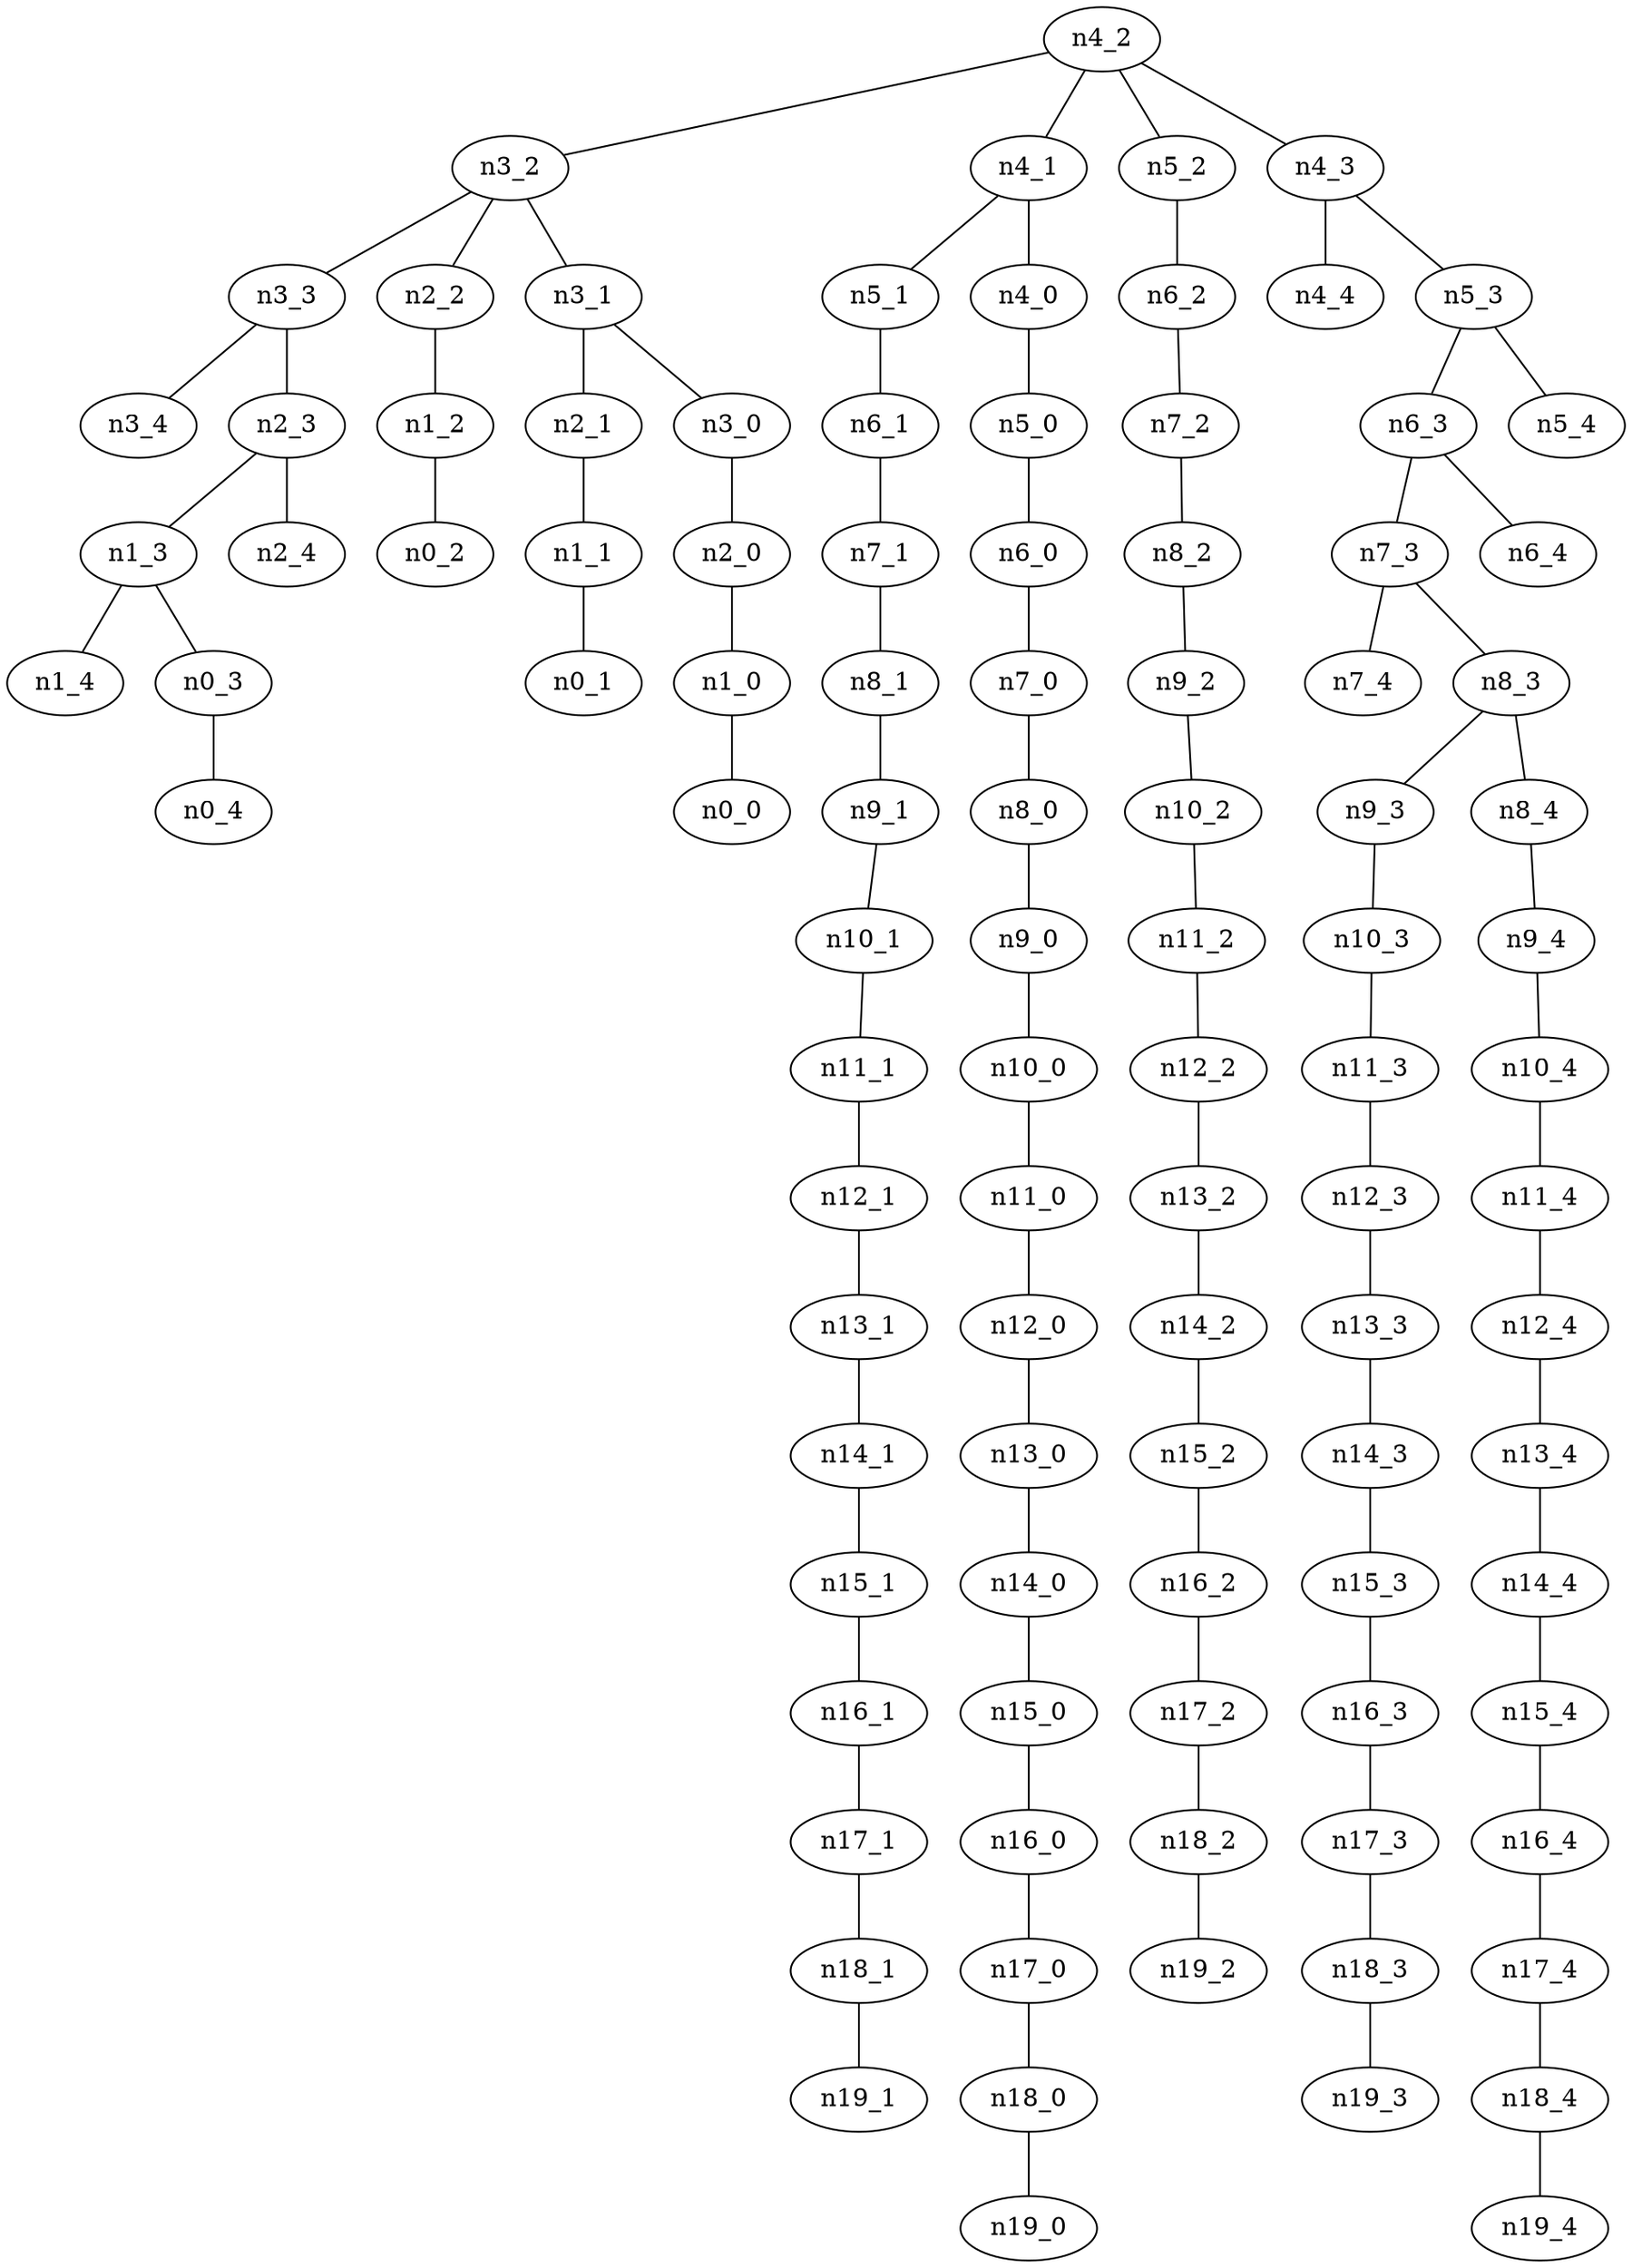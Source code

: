 graph G {
"n16_2";
"n1_0";
"n13_0";
"n18_4";
"n12_4";
"n7_3";
"n16_3";
"n4_2";
"n9_1";
"n15_3";
"n12_1";
"n10_0";
"n9_3";
"n16_4";
"n3_2";
"n11_4";
"n3_4";
"n2_1";
"n0_0";
"n7_2";
"n14_4";
"n11_0";
"n6_3";
"n12_2";
"n5_4";
"n0_2";
"n12_3";
"n12_0";
"n3_0";
"n16_0";
"n2_0";
"n19_3";
"n15_1";
"n4_1";
"n1_3";
"n19_0";
"n13_1";
"n5_2";
"n18_0";
"n17_0";
"n15_0";
"n0_4";
"n15_2";
"n5_1";
"n2_3";
"n16_1";
"n6_1";
"n13_3";
"n1_2";
"n14_3";
"n7_0";
"n10_4";
"n7_4";
"n13_2";
"n3_3";
"n8_2";
"n17_2";
"n1_4";
"n10_3";
"n10_1";
"n17_1";
"n10_2";
"n8_1";
"n18_2";
"n4_0";
"n14_2";
"n7_1";
"n6_2";
"n13_4";
"n0_1";
"n11_1";
"n18_1";
"n9_0";
"n4_3";
"n4_4";
"n11_3";
"n2_2";
"n8_4";
"n19_4";
"n14_0";
"n11_2";
"n14_1";
"n6_0";
"n19_1";
"n9_2";
"n15_4";
"n5_0";
"n8_0";
"n17_4";
"n2_4";
"n0_3";
"n1_1";
"n6_4";
"n9_4";
"n3_1";
"n8_3";
"n5_3";
"n19_2";
"n18_3";
"n17_3";
    "n5_0" -- "n6_0";
    "n5_2" -- "n6_2";
    "n9_2" -- "n10_2";
    "n9_0" -- "n10_0";
    "n11_1" -- "n12_1";
    "n5_3" -- "n6_3";
    "n14_1" -- "n15_1";
    "n11_4" -- "n12_4";
    "n6_2" -- "n7_2";
    "n11_3" -- "n12_3";
    "n7_0" -- "n8_0";
    "n2_1" -- "n1_1";
    "n13_4" -- "n14_4";
    "n3_2" -- "n3_3";
    "n13_0" -- "n14_0";
    "n3_1" -- "n3_0";
    "n4_1" -- "n4_0";
    "n13_1" -- "n14_1";
    "n12_2" -- "n13_2";
    "n4_2" -- "n3_2";
    "n9_3" -- "n10_3";
    "n10_2" -- "n11_2";
    "n2_0" -- "n1_0";
    "n15_1" -- "n16_1";
    "n14_0" -- "n15_0";
    "n6_3" -- "n7_3";
    "n17_0" -- "n18_0";
    "n12_0" -- "n13_0";
    "n18_4" -- "n19_4";
    "n0_3" -- "n0_4";
    "n16_1" -- "n17_1";
    "n17_3" -- "n18_3";
    "n15_0" -- "n16_0";
    "n8_1" -- "n9_1";
    "n6_3" -- "n6_4";
    "n15_4" -- "n16_4";
    "n15_2" -- "n16_2";
    "n4_3" -- "n5_3";
    "n1_2" -- "n0_2";
    "n16_3" -- "n17_3";
    "n18_0" -- "n19_0";
    "n3_0" -- "n2_0";
    "n3_3" -- "n2_3";
    "n14_3" -- "n15_3";
    "n1_1" -- "n0_1";
    "n1_0" -- "n0_0";
    "n13_2" -- "n14_2";
    "n17_4" -- "n18_4";
    "n6_1" -- "n7_1";
    "n5_1" -- "n6_1";
    "n7_3" -- "n8_3";
    "n9_1" -- "n10_1";
    "n10_1" -- "n11_1";
    "n16_4" -- "n17_4";
    "n3_2" -- "n3_1";
    "n5_3" -- "n5_4";
    "n3_2" -- "n2_2";
    "n12_1" -- "n13_1";
    "n12_3" -- "n13_3";
    "n3_3" -- "n3_4";
    "n4_0" -- "n5_0";
    "n16_2" -- "n17_2";
    "n13_3" -- "n14_3";
    "n16_0" -- "n17_0";
    "n8_0" -- "n9_0";
    "n17_1" -- "n18_1";
    "n4_2" -- "n4_3";
    "n8_3" -- "n8_4";
    "n2_3" -- "n1_3";
    "n14_4" -- "n15_4";
    "n18_2" -- "n19_2";
    "n10_0" -- "n11_0";
    "n3_1" -- "n2_1";
    "n17_2" -- "n18_2";
    "n7_2" -- "n8_2";
    "n18_1" -- "n19_1";
    "n11_0" -- "n12_0";
    "n1_3" -- "n0_3";
    "n15_3" -- "n16_3";
    "n2_2" -- "n1_2";
    "n2_3" -- "n2_4";
    "n10_4" -- "n11_4";
    "n8_4" -- "n9_4";
    "n7_3" -- "n7_4";
    "n4_1" -- "n5_1";
    "n11_2" -- "n12_2";
    "n10_3" -- "n11_3";
    "n1_3" -- "n1_4";
    "n8_3" -- "n9_3";
    "n12_4" -- "n13_4";
    "n4_2" -- "n4_1";
    "n6_0" -- "n7_0";
    "n8_2" -- "n9_2";
    "n4_2" -- "n5_2";
    "n7_1" -- "n8_1";
    "n4_3" -- "n4_4";
    "n14_2" -- "n15_2";
    "n9_4" -- "n10_4";
    "n18_3" -- "n19_3";
}

